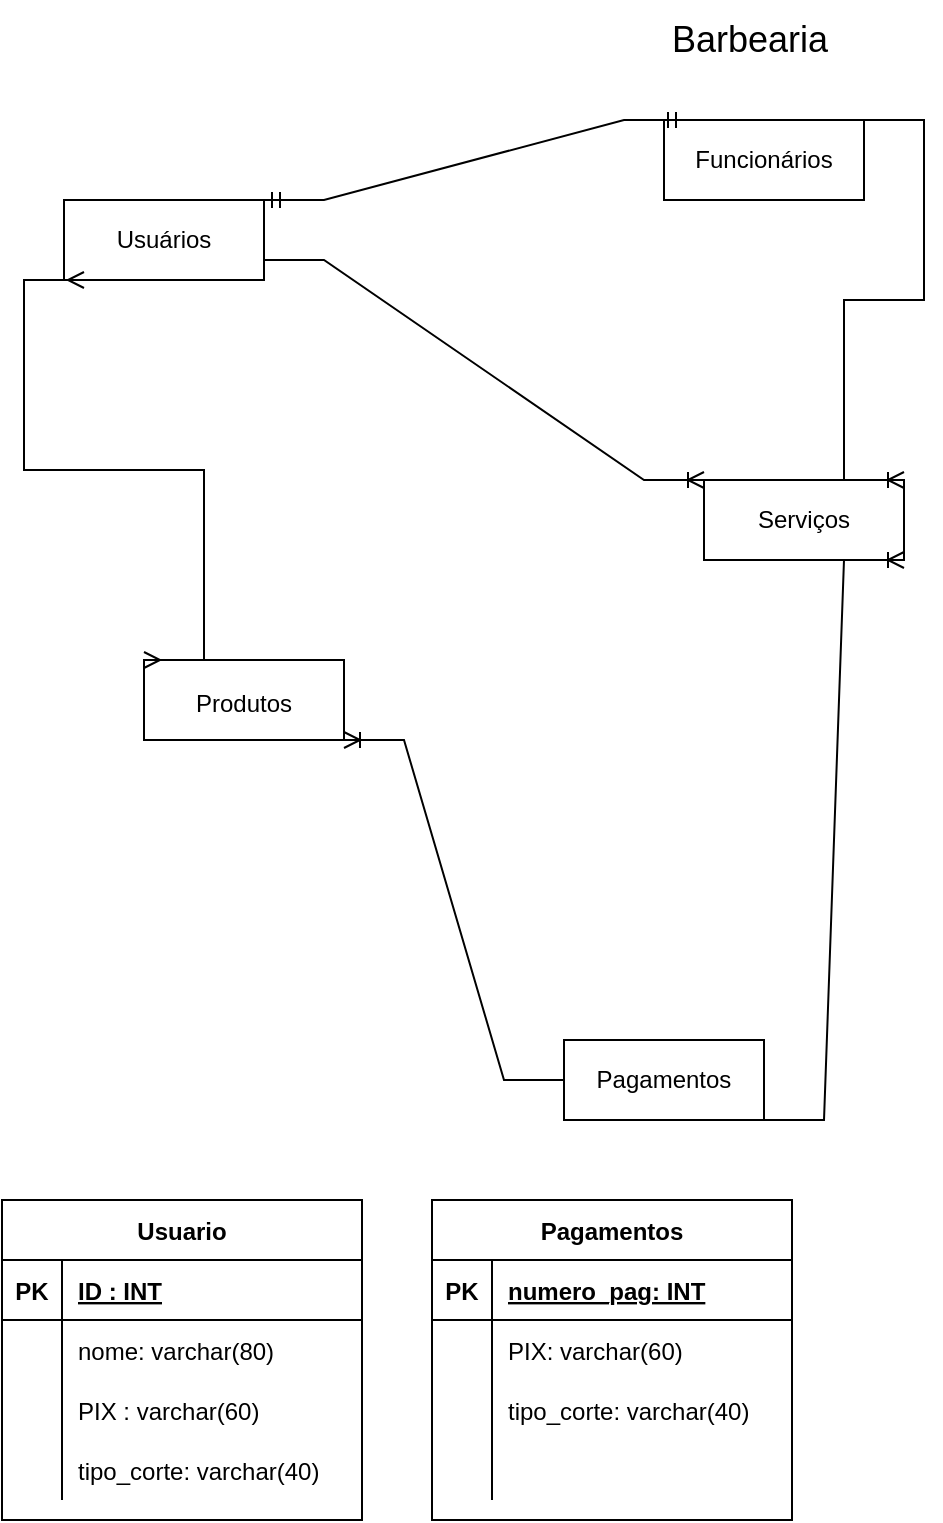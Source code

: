 <mxfile version="20.0.2" type="github">
  <diagram id="x8x9bmsnnRa6kI6HwAf0" name="Page-1">
    <mxGraphModel dx="964" dy="456" grid="1" gridSize="10" guides="1" tooltips="1" connect="1" arrows="1" fold="1" page="1" pageScale="1" pageWidth="827" pageHeight="1169" math="0" shadow="0">
      <root>
        <mxCell id="0" />
        <mxCell id="1" parent="0" />
        <mxCell id="w3tEfaVHoSsUK5hhzDYS-1" value="Usuários&lt;br&gt;" style="whiteSpace=wrap;html=1;align=center;" vertex="1" parent="1">
          <mxGeometry x="50" y="110" width="100" height="40" as="geometry" />
        </mxCell>
        <mxCell id="w3tEfaVHoSsUK5hhzDYS-5" value="Serviços" style="whiteSpace=wrap;html=1;align=center;" vertex="1" parent="1">
          <mxGeometry x="370" y="250" width="100" height="40" as="geometry" />
        </mxCell>
        <mxCell id="w3tEfaVHoSsUK5hhzDYS-6" value="Pagamentos&lt;br&gt;" style="whiteSpace=wrap;html=1;align=center;" vertex="1" parent="1">
          <mxGeometry x="300" y="530" width="100" height="40" as="geometry" />
        </mxCell>
        <mxCell id="w3tEfaVHoSsUK5hhzDYS-8" value="&lt;font style=&quot;font-size: 18px;&quot;&gt;Barbearia&amp;nbsp;&lt;/font&gt;" style="text;html=1;resizable=0;autosize=1;align=center;verticalAlign=middle;points=[];fillColor=none;strokeColor=none;rounded=0;" vertex="1" parent="1">
          <mxGeometry x="340" y="10" width="110" height="40" as="geometry" />
        </mxCell>
        <mxCell id="w3tEfaVHoSsUK5hhzDYS-11" value="" style="edgeStyle=entityRelationEdgeStyle;fontSize=12;html=1;endArrow=ERoneToMany;rounded=0;entryX=0;entryY=0;entryDx=0;entryDy=0;exitX=1;exitY=0.75;exitDx=0;exitDy=0;" edge="1" parent="1" source="w3tEfaVHoSsUK5hhzDYS-1" target="w3tEfaVHoSsUK5hhzDYS-5">
          <mxGeometry width="100" height="100" relative="1" as="geometry">
            <mxPoint x="430" y="200" as="sourcePoint" />
            <mxPoint x="470" y="310" as="targetPoint" />
          </mxGeometry>
        </mxCell>
        <mxCell id="w3tEfaVHoSsUK5hhzDYS-12" value="" style="edgeStyle=entityRelationEdgeStyle;fontSize=12;html=1;endArrow=ERoneToMany;rounded=0;entryX=1;entryY=1;entryDx=0;entryDy=0;exitX=1;exitY=1;exitDx=0;exitDy=0;" edge="1" parent="1" source="w3tEfaVHoSsUK5hhzDYS-6" target="w3tEfaVHoSsUK5hhzDYS-5">
          <mxGeometry width="100" height="100" relative="1" as="geometry">
            <mxPoint x="370" y="410" as="sourcePoint" />
            <mxPoint x="470" y="310" as="targetPoint" />
          </mxGeometry>
        </mxCell>
        <mxCell id="w3tEfaVHoSsUK5hhzDYS-13" value="&lt;font style=&quot;font-size: 12px;&quot;&gt;Produtos&lt;/font&gt;" style="whiteSpace=wrap;html=1;align=center;fontSize=18;" vertex="1" parent="1">
          <mxGeometry x="90" y="340" width="100" height="40" as="geometry" />
        </mxCell>
        <mxCell id="w3tEfaVHoSsUK5hhzDYS-16" value="" style="edgeStyle=entityRelationEdgeStyle;fontSize=12;html=1;endArrow=ERmany;startArrow=ERmany;rounded=0;exitX=0;exitY=0;exitDx=0;exitDy=0;" edge="1" parent="1" source="w3tEfaVHoSsUK5hhzDYS-13">
          <mxGeometry width="100" height="100" relative="1" as="geometry">
            <mxPoint x="210" y="220" as="sourcePoint" />
            <mxPoint x="60" y="150" as="targetPoint" />
          </mxGeometry>
        </mxCell>
        <mxCell id="w3tEfaVHoSsUK5hhzDYS-17" value="" style="edgeStyle=entityRelationEdgeStyle;fontSize=12;html=1;endArrow=ERoneToMany;rounded=0;exitX=0;exitY=0.5;exitDx=0;exitDy=0;entryX=1;entryY=1;entryDx=0;entryDy=0;" edge="1" parent="1" source="w3tEfaVHoSsUK5hhzDYS-6" target="w3tEfaVHoSsUK5hhzDYS-13">
          <mxGeometry width="100" height="100" relative="1" as="geometry">
            <mxPoint x="120" y="360" as="sourcePoint" />
            <mxPoint x="310" y="290" as="targetPoint" />
          </mxGeometry>
        </mxCell>
        <mxCell id="w3tEfaVHoSsUK5hhzDYS-19" value="Funcionários" style="whiteSpace=wrap;html=1;align=center;fontSize=12;" vertex="1" parent="1">
          <mxGeometry x="350" y="70" width="100" height="40" as="geometry" />
        </mxCell>
        <mxCell id="w3tEfaVHoSsUK5hhzDYS-20" value="" style="edgeStyle=entityRelationEdgeStyle;fontSize=12;html=1;endArrow=ERmandOne;startArrow=ERmandOne;rounded=0;exitX=1;exitY=0;exitDx=0;exitDy=0;" edge="1" parent="1" source="w3tEfaVHoSsUK5hhzDYS-1">
          <mxGeometry width="100" height="100" relative="1" as="geometry">
            <mxPoint x="150" y="100" as="sourcePoint" />
            <mxPoint x="360" y="70" as="targetPoint" />
          </mxGeometry>
        </mxCell>
        <mxCell id="w3tEfaVHoSsUK5hhzDYS-21" value="" style="edgeStyle=entityRelationEdgeStyle;fontSize=12;html=1;endArrow=ERoneToMany;rounded=0;entryX=1;entryY=0;entryDx=0;entryDy=0;exitX=1;exitY=0;exitDx=0;exitDy=0;" edge="1" parent="1" source="w3tEfaVHoSsUK5hhzDYS-19" target="w3tEfaVHoSsUK5hhzDYS-5">
          <mxGeometry width="100" height="100" relative="1" as="geometry">
            <mxPoint x="460" y="110" as="sourcePoint" />
            <mxPoint x="540" y="10" as="targetPoint" />
          </mxGeometry>
        </mxCell>
        <mxCell id="w3tEfaVHoSsUK5hhzDYS-22" value="Usuario" style="shape=table;startSize=30;container=1;collapsible=1;childLayout=tableLayout;fixedRows=1;rowLines=0;fontStyle=1;align=center;resizeLast=1;fontSize=12;" vertex="1" parent="1">
          <mxGeometry x="19" y="610" width="180" height="160" as="geometry" />
        </mxCell>
        <mxCell id="w3tEfaVHoSsUK5hhzDYS-23" value="" style="shape=tableRow;horizontal=0;startSize=0;swimlaneHead=0;swimlaneBody=0;fillColor=none;collapsible=0;dropTarget=0;points=[[0,0.5],[1,0.5]];portConstraint=eastwest;top=0;left=0;right=0;bottom=1;fontSize=12;" vertex="1" parent="w3tEfaVHoSsUK5hhzDYS-22">
          <mxGeometry y="30" width="180" height="30" as="geometry" />
        </mxCell>
        <mxCell id="w3tEfaVHoSsUK5hhzDYS-24" value="PK" style="shape=partialRectangle;connectable=0;fillColor=none;top=0;left=0;bottom=0;right=0;fontStyle=1;overflow=hidden;fontSize=12;" vertex="1" parent="w3tEfaVHoSsUK5hhzDYS-23">
          <mxGeometry width="30" height="30" as="geometry">
            <mxRectangle width="30" height="30" as="alternateBounds" />
          </mxGeometry>
        </mxCell>
        <mxCell id="w3tEfaVHoSsUK5hhzDYS-25" value="ID : INT" style="shape=partialRectangle;connectable=0;fillColor=none;top=0;left=0;bottom=0;right=0;align=left;spacingLeft=6;fontStyle=5;overflow=hidden;fontSize=12;" vertex="1" parent="w3tEfaVHoSsUK5hhzDYS-23">
          <mxGeometry x="30" width="150" height="30" as="geometry">
            <mxRectangle width="150" height="30" as="alternateBounds" />
          </mxGeometry>
        </mxCell>
        <mxCell id="w3tEfaVHoSsUK5hhzDYS-26" value="" style="shape=tableRow;horizontal=0;startSize=0;swimlaneHead=0;swimlaneBody=0;fillColor=none;collapsible=0;dropTarget=0;points=[[0,0.5],[1,0.5]];portConstraint=eastwest;top=0;left=0;right=0;bottom=0;fontSize=12;" vertex="1" parent="w3tEfaVHoSsUK5hhzDYS-22">
          <mxGeometry y="60" width="180" height="30" as="geometry" />
        </mxCell>
        <mxCell id="w3tEfaVHoSsUK5hhzDYS-27" value="" style="shape=partialRectangle;connectable=0;fillColor=none;top=0;left=0;bottom=0;right=0;editable=1;overflow=hidden;fontSize=12;" vertex="1" parent="w3tEfaVHoSsUK5hhzDYS-26">
          <mxGeometry width="30" height="30" as="geometry">
            <mxRectangle width="30" height="30" as="alternateBounds" />
          </mxGeometry>
        </mxCell>
        <mxCell id="w3tEfaVHoSsUK5hhzDYS-28" value="nome: varchar(80)" style="shape=partialRectangle;connectable=0;fillColor=none;top=0;left=0;bottom=0;right=0;align=left;spacingLeft=6;overflow=hidden;fontSize=12;" vertex="1" parent="w3tEfaVHoSsUK5hhzDYS-26">
          <mxGeometry x="30" width="150" height="30" as="geometry">
            <mxRectangle width="150" height="30" as="alternateBounds" />
          </mxGeometry>
        </mxCell>
        <mxCell id="w3tEfaVHoSsUK5hhzDYS-29" value="" style="shape=tableRow;horizontal=0;startSize=0;swimlaneHead=0;swimlaneBody=0;fillColor=none;collapsible=0;dropTarget=0;points=[[0,0.5],[1,0.5]];portConstraint=eastwest;top=0;left=0;right=0;bottom=0;fontSize=12;" vertex="1" parent="w3tEfaVHoSsUK5hhzDYS-22">
          <mxGeometry y="90" width="180" height="30" as="geometry" />
        </mxCell>
        <mxCell id="w3tEfaVHoSsUK5hhzDYS-30" value="" style="shape=partialRectangle;connectable=0;fillColor=none;top=0;left=0;bottom=0;right=0;editable=1;overflow=hidden;fontSize=12;" vertex="1" parent="w3tEfaVHoSsUK5hhzDYS-29">
          <mxGeometry width="30" height="30" as="geometry">
            <mxRectangle width="30" height="30" as="alternateBounds" />
          </mxGeometry>
        </mxCell>
        <mxCell id="w3tEfaVHoSsUK5hhzDYS-31" value="PIX : varchar(60)" style="shape=partialRectangle;connectable=0;fillColor=none;top=0;left=0;bottom=0;right=0;align=left;spacingLeft=6;overflow=hidden;fontSize=12;" vertex="1" parent="w3tEfaVHoSsUK5hhzDYS-29">
          <mxGeometry x="30" width="150" height="30" as="geometry">
            <mxRectangle width="150" height="30" as="alternateBounds" />
          </mxGeometry>
        </mxCell>
        <mxCell id="w3tEfaVHoSsUK5hhzDYS-32" value="" style="shape=tableRow;horizontal=0;startSize=0;swimlaneHead=0;swimlaneBody=0;fillColor=none;collapsible=0;dropTarget=0;points=[[0,0.5],[1,0.5]];portConstraint=eastwest;top=0;left=0;right=0;bottom=0;fontSize=12;" vertex="1" parent="w3tEfaVHoSsUK5hhzDYS-22">
          <mxGeometry y="120" width="180" height="30" as="geometry" />
        </mxCell>
        <mxCell id="w3tEfaVHoSsUK5hhzDYS-33" value="" style="shape=partialRectangle;connectable=0;fillColor=none;top=0;left=0;bottom=0;right=0;editable=1;overflow=hidden;fontSize=12;" vertex="1" parent="w3tEfaVHoSsUK5hhzDYS-32">
          <mxGeometry width="30" height="30" as="geometry">
            <mxRectangle width="30" height="30" as="alternateBounds" />
          </mxGeometry>
        </mxCell>
        <mxCell id="w3tEfaVHoSsUK5hhzDYS-34" value="tipo_corte: varchar(40)" style="shape=partialRectangle;connectable=0;fillColor=none;top=0;left=0;bottom=0;right=0;align=left;spacingLeft=6;overflow=hidden;fontSize=12;" vertex="1" parent="w3tEfaVHoSsUK5hhzDYS-32">
          <mxGeometry x="30" width="150" height="30" as="geometry">
            <mxRectangle width="150" height="30" as="alternateBounds" />
          </mxGeometry>
        </mxCell>
        <mxCell id="w3tEfaVHoSsUK5hhzDYS-39" value="Pagamentos" style="shape=table;startSize=30;container=1;collapsible=1;childLayout=tableLayout;fixedRows=1;rowLines=0;fontStyle=1;align=center;resizeLast=1;fontSize=12;" vertex="1" parent="1">
          <mxGeometry x="234" y="610" width="180" height="160" as="geometry" />
        </mxCell>
        <mxCell id="w3tEfaVHoSsUK5hhzDYS-40" value="" style="shape=tableRow;horizontal=0;startSize=0;swimlaneHead=0;swimlaneBody=0;fillColor=none;collapsible=0;dropTarget=0;points=[[0,0.5],[1,0.5]];portConstraint=eastwest;top=0;left=0;right=0;bottom=1;fontSize=12;" vertex="1" parent="w3tEfaVHoSsUK5hhzDYS-39">
          <mxGeometry y="30" width="180" height="30" as="geometry" />
        </mxCell>
        <mxCell id="w3tEfaVHoSsUK5hhzDYS-41" value="PK" style="shape=partialRectangle;connectable=0;fillColor=none;top=0;left=0;bottom=0;right=0;fontStyle=1;overflow=hidden;fontSize=12;" vertex="1" parent="w3tEfaVHoSsUK5hhzDYS-40">
          <mxGeometry width="30" height="30" as="geometry">
            <mxRectangle width="30" height="30" as="alternateBounds" />
          </mxGeometry>
        </mxCell>
        <mxCell id="w3tEfaVHoSsUK5hhzDYS-42" value="numero_pag: INT" style="shape=partialRectangle;connectable=0;fillColor=none;top=0;left=0;bottom=0;right=0;align=left;spacingLeft=6;fontStyle=5;overflow=hidden;fontSize=12;" vertex="1" parent="w3tEfaVHoSsUK5hhzDYS-40">
          <mxGeometry x="30" width="150" height="30" as="geometry">
            <mxRectangle width="150" height="30" as="alternateBounds" />
          </mxGeometry>
        </mxCell>
        <mxCell id="w3tEfaVHoSsUK5hhzDYS-43" value="" style="shape=tableRow;horizontal=0;startSize=0;swimlaneHead=0;swimlaneBody=0;fillColor=none;collapsible=0;dropTarget=0;points=[[0,0.5],[1,0.5]];portConstraint=eastwest;top=0;left=0;right=0;bottom=0;fontSize=12;" vertex="1" parent="w3tEfaVHoSsUK5hhzDYS-39">
          <mxGeometry y="60" width="180" height="30" as="geometry" />
        </mxCell>
        <mxCell id="w3tEfaVHoSsUK5hhzDYS-44" value="" style="shape=partialRectangle;connectable=0;fillColor=none;top=0;left=0;bottom=0;right=0;editable=1;overflow=hidden;fontSize=12;" vertex="1" parent="w3tEfaVHoSsUK5hhzDYS-43">
          <mxGeometry width="30" height="30" as="geometry">
            <mxRectangle width="30" height="30" as="alternateBounds" />
          </mxGeometry>
        </mxCell>
        <mxCell id="w3tEfaVHoSsUK5hhzDYS-45" value="PIX: varchar(60)" style="shape=partialRectangle;connectable=0;fillColor=none;top=0;left=0;bottom=0;right=0;align=left;spacingLeft=6;overflow=hidden;fontSize=12;" vertex="1" parent="w3tEfaVHoSsUK5hhzDYS-43">
          <mxGeometry x="30" width="150" height="30" as="geometry">
            <mxRectangle width="150" height="30" as="alternateBounds" />
          </mxGeometry>
        </mxCell>
        <mxCell id="w3tEfaVHoSsUK5hhzDYS-46" value="" style="shape=tableRow;horizontal=0;startSize=0;swimlaneHead=0;swimlaneBody=0;fillColor=none;collapsible=0;dropTarget=0;points=[[0,0.5],[1,0.5]];portConstraint=eastwest;top=0;left=0;right=0;bottom=0;fontSize=12;" vertex="1" parent="w3tEfaVHoSsUK5hhzDYS-39">
          <mxGeometry y="90" width="180" height="30" as="geometry" />
        </mxCell>
        <mxCell id="w3tEfaVHoSsUK5hhzDYS-47" value="" style="shape=partialRectangle;connectable=0;fillColor=none;top=0;left=0;bottom=0;right=0;editable=1;overflow=hidden;fontSize=12;" vertex="1" parent="w3tEfaVHoSsUK5hhzDYS-46">
          <mxGeometry width="30" height="30" as="geometry">
            <mxRectangle width="30" height="30" as="alternateBounds" />
          </mxGeometry>
        </mxCell>
        <mxCell id="w3tEfaVHoSsUK5hhzDYS-48" value="tipo_corte: varchar(40)" style="shape=partialRectangle;connectable=0;fillColor=none;top=0;left=0;bottom=0;right=0;align=left;spacingLeft=6;overflow=hidden;fontSize=12;" vertex="1" parent="w3tEfaVHoSsUK5hhzDYS-46">
          <mxGeometry x="30" width="150" height="30" as="geometry">
            <mxRectangle width="150" height="30" as="alternateBounds" />
          </mxGeometry>
        </mxCell>
        <mxCell id="w3tEfaVHoSsUK5hhzDYS-49" value="" style="shape=tableRow;horizontal=0;startSize=0;swimlaneHead=0;swimlaneBody=0;fillColor=none;collapsible=0;dropTarget=0;points=[[0,0.5],[1,0.5]];portConstraint=eastwest;top=0;left=0;right=0;bottom=0;fontSize=12;" vertex="1" parent="w3tEfaVHoSsUK5hhzDYS-39">
          <mxGeometry y="120" width="180" height="30" as="geometry" />
        </mxCell>
        <mxCell id="w3tEfaVHoSsUK5hhzDYS-50" value="" style="shape=partialRectangle;connectable=0;fillColor=none;top=0;left=0;bottom=0;right=0;editable=1;overflow=hidden;fontSize=12;" vertex="1" parent="w3tEfaVHoSsUK5hhzDYS-49">
          <mxGeometry width="30" height="30" as="geometry">
            <mxRectangle width="30" height="30" as="alternateBounds" />
          </mxGeometry>
        </mxCell>
        <mxCell id="w3tEfaVHoSsUK5hhzDYS-51" value="" style="shape=partialRectangle;connectable=0;fillColor=none;top=0;left=0;bottom=0;right=0;align=left;spacingLeft=6;overflow=hidden;fontSize=12;" vertex="1" parent="w3tEfaVHoSsUK5hhzDYS-49">
          <mxGeometry x="30" width="150" height="30" as="geometry">
            <mxRectangle width="150" height="30" as="alternateBounds" />
          </mxGeometry>
        </mxCell>
      </root>
    </mxGraphModel>
  </diagram>
</mxfile>
